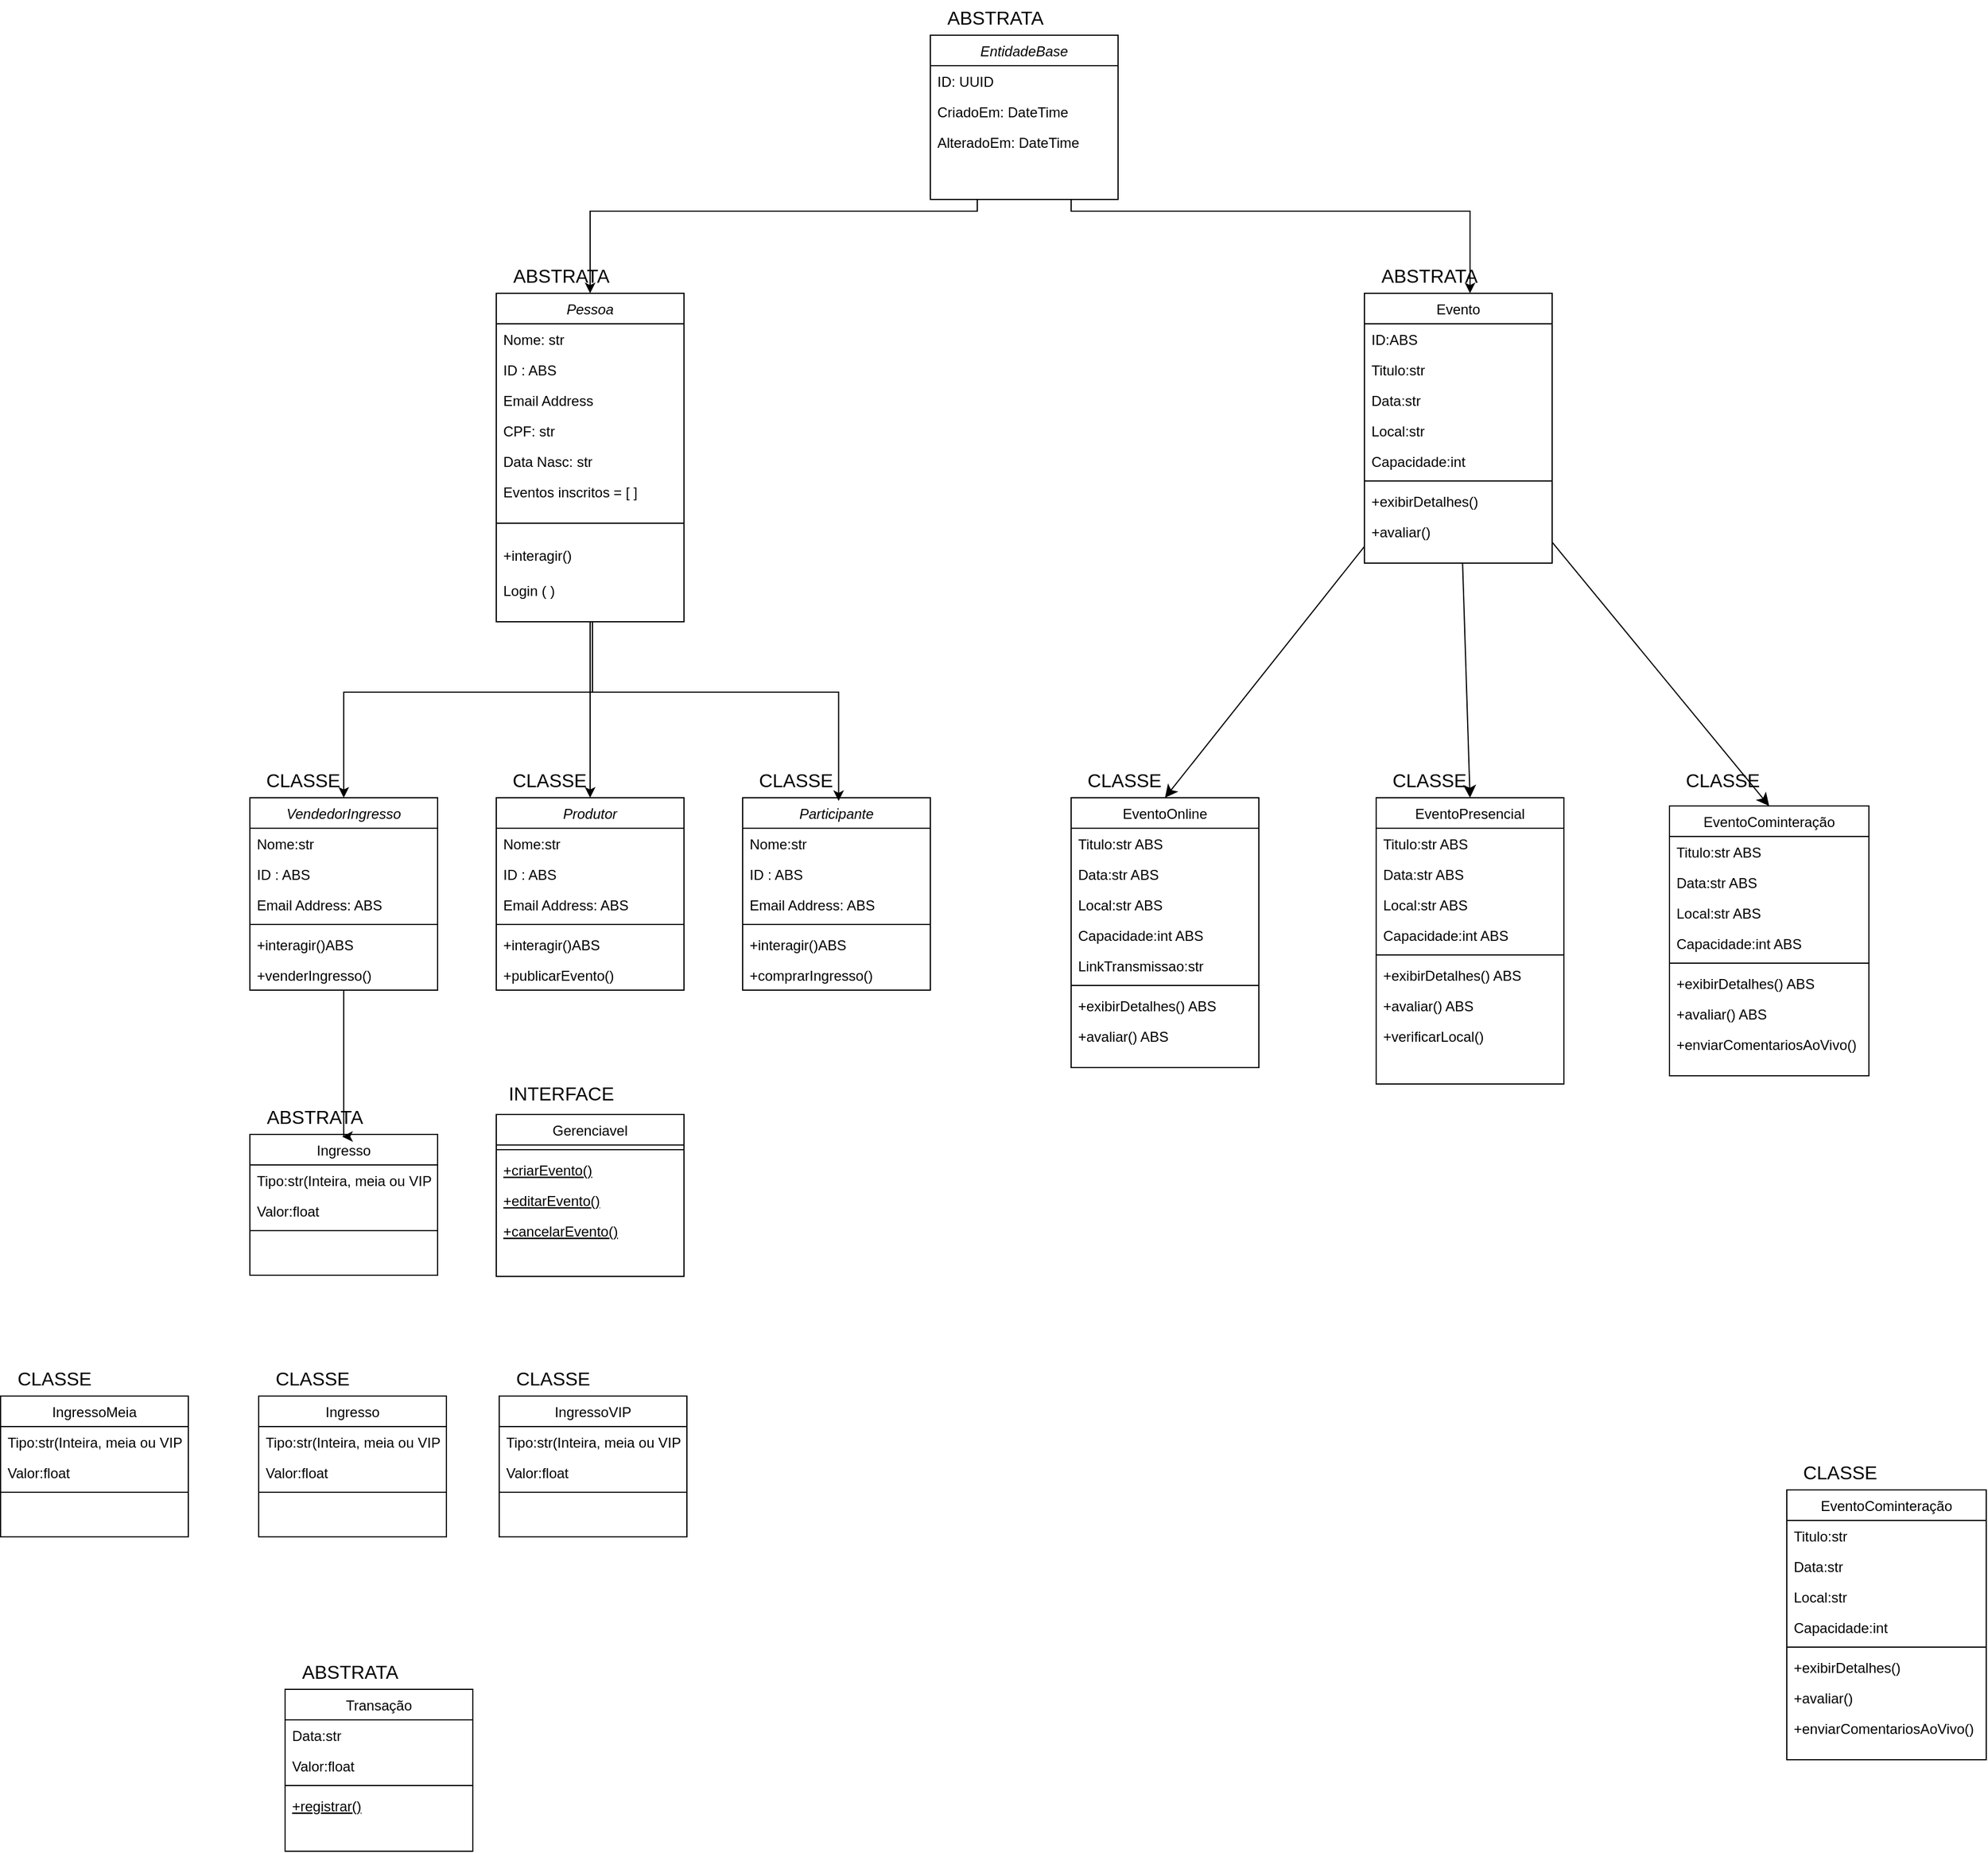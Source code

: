 <mxfile version="26.2.14">
  <diagram id="C5RBs43oDa-KdzZeNtuy" name="Page-1">
    <mxGraphModel dx="3071" dy="1716" grid="1" gridSize="10" guides="1" tooltips="1" connect="1" arrows="1" fold="1" page="1" pageScale="1" pageWidth="827" pageHeight="1169" math="0" shadow="0">
      <root>
        <mxCell id="WIyWlLk6GJQsqaUBKTNV-0" />
        <mxCell id="WIyWlLk6GJQsqaUBKTNV-1" parent="WIyWlLk6GJQsqaUBKTNV-0" />
        <mxCell id="qELRmDSTks_RnJ9ymgZq-40" style="edgeStyle=orthogonalEdgeStyle;rounded=0;orthogonalLoop=1;jettySize=auto;html=1;exitX=0.5;exitY=1;exitDx=0;exitDy=0;" edge="1" parent="WIyWlLk6GJQsqaUBKTNV-1" source="zkfFHV4jXpPFQw0GAbJ--0" target="qELRmDSTks_RnJ9ymgZq-30">
          <mxGeometry relative="1" as="geometry">
            <mxPoint x="650" y="840" as="sourcePoint" />
            <Array as="points">
              <mxPoint x="552" y="810" />
              <mxPoint x="340" y="810" />
            </Array>
          </mxGeometry>
        </mxCell>
        <mxCell id="qELRmDSTks_RnJ9ymgZq-84" style="edgeStyle=orthogonalEdgeStyle;rounded=0;orthogonalLoop=1;jettySize=auto;html=1;" edge="1" parent="WIyWlLk6GJQsqaUBKTNV-1" source="zkfFHV4jXpPFQw0GAbJ--0" target="vaQc-ln_dhfai32MLf0o-9">
          <mxGeometry relative="1" as="geometry" />
        </mxCell>
        <mxCell id="zkfFHV4jXpPFQw0GAbJ--0" value="Pessoa" style="swimlane;fontStyle=2;align=center;verticalAlign=top;childLayout=stackLayout;horizontal=1;startSize=26;horizontalStack=0;resizeParent=1;resizeLast=0;collapsible=1;marginBottom=0;rounded=0;shadow=0;strokeWidth=1;" parent="WIyWlLk6GJQsqaUBKTNV-1" vertex="1">
          <mxGeometry x="470" y="470" width="160" height="280" as="geometry">
            <mxRectangle x="230" y="140" width="160" height="26" as="alternateBounds" />
          </mxGeometry>
        </mxCell>
        <mxCell id="zkfFHV4jXpPFQw0GAbJ--1" value="Nome: str" style="text;align=left;verticalAlign=top;spacingLeft=4;spacingRight=4;overflow=hidden;rotatable=0;points=[[0,0.5],[1,0.5]];portConstraint=eastwest;" parent="zkfFHV4jXpPFQw0GAbJ--0" vertex="1">
          <mxGeometry y="26" width="160" height="26" as="geometry" />
        </mxCell>
        <mxCell id="zkfFHV4jXpPFQw0GAbJ--2" value="ID : ABS" style="text;align=left;verticalAlign=top;spacingLeft=4;spacingRight=4;overflow=hidden;rotatable=0;points=[[0,0.5],[1,0.5]];portConstraint=eastwest;rounded=0;shadow=0;html=0;" parent="zkfFHV4jXpPFQw0GAbJ--0" vertex="1">
          <mxGeometry y="52" width="160" height="26" as="geometry" />
        </mxCell>
        <mxCell id="zkfFHV4jXpPFQw0GAbJ--3" value="Email Address" style="text;align=left;verticalAlign=top;spacingLeft=4;spacingRight=4;overflow=hidden;rotatable=0;points=[[0,0.5],[1,0.5]];portConstraint=eastwest;rounded=0;shadow=0;html=0;" parent="zkfFHV4jXpPFQw0GAbJ--0" vertex="1">
          <mxGeometry y="78" width="160" height="26" as="geometry" />
        </mxCell>
        <mxCell id="3LgKwWBH9SutKrGx6Lj7-1" value="CPF: str" style="text;align=left;verticalAlign=top;spacingLeft=4;spacingRight=4;overflow=hidden;rotatable=0;points=[[0,0.5],[1,0.5]];portConstraint=eastwest;rounded=0;shadow=0;html=0;" vertex="1" parent="zkfFHV4jXpPFQw0GAbJ--0">
          <mxGeometry y="104" width="160" height="26" as="geometry" />
        </mxCell>
        <mxCell id="3LgKwWBH9SutKrGx6Lj7-2" value="Data Nasc: str" style="text;align=left;verticalAlign=top;spacingLeft=4;spacingRight=4;overflow=hidden;rotatable=0;points=[[0,0.5],[1,0.5]];portConstraint=eastwest;rounded=0;shadow=0;html=0;" vertex="1" parent="zkfFHV4jXpPFQw0GAbJ--0">
          <mxGeometry y="130" width="160" height="26" as="geometry" />
        </mxCell>
        <mxCell id="3LgKwWBH9SutKrGx6Lj7-3" value="Eventos inscritos = [ ] " style="text;align=left;verticalAlign=top;spacingLeft=4;spacingRight=4;overflow=hidden;rotatable=0;points=[[0,0.5],[1,0.5]];portConstraint=eastwest;rounded=0;shadow=0;html=0;" vertex="1" parent="zkfFHV4jXpPFQw0GAbJ--0">
          <mxGeometry y="156" width="160" height="26" as="geometry" />
        </mxCell>
        <mxCell id="zkfFHV4jXpPFQw0GAbJ--4" value="" style="line;html=1;strokeWidth=1;align=left;verticalAlign=middle;spacingTop=-1;spacingLeft=3;spacingRight=3;rotatable=0;labelPosition=right;points=[];portConstraint=eastwest;" parent="zkfFHV4jXpPFQw0GAbJ--0" vertex="1">
          <mxGeometry y="182" width="160" height="28" as="geometry" />
        </mxCell>
        <mxCell id="zkfFHV4jXpPFQw0GAbJ--5" value="+interagir()" style="text;align=left;verticalAlign=top;spacingLeft=4;spacingRight=4;overflow=hidden;rotatable=0;points=[[0,0.5],[1,0.5]];portConstraint=eastwest;" parent="zkfFHV4jXpPFQw0GAbJ--0" vertex="1">
          <mxGeometry y="210" width="160" height="30" as="geometry" />
        </mxCell>
        <mxCell id="3LgKwWBH9SutKrGx6Lj7-6" value="Login ( )" style="text;align=left;verticalAlign=top;spacingLeft=4;spacingRight=4;overflow=hidden;rotatable=0;points=[[0,0.5],[1,0.5]];portConstraint=eastwest;" vertex="1" parent="zkfFHV4jXpPFQw0GAbJ--0">
          <mxGeometry y="240" width="160" height="30" as="geometry" />
        </mxCell>
        <mxCell id="zkfFHV4jXpPFQw0GAbJ--6" value="Gerenciavel" style="swimlane;fontStyle=0;align=center;verticalAlign=top;childLayout=stackLayout;horizontal=1;startSize=26;horizontalStack=0;resizeParent=1;resizeLast=0;collapsible=1;marginBottom=0;rounded=0;shadow=0;strokeWidth=1;" parent="WIyWlLk6GJQsqaUBKTNV-1" vertex="1">
          <mxGeometry x="470" y="1170" width="160" height="138" as="geometry">
            <mxRectangle x="130" y="380" width="160" height="26" as="alternateBounds" />
          </mxGeometry>
        </mxCell>
        <mxCell id="zkfFHV4jXpPFQw0GAbJ--9" value="" style="line;html=1;strokeWidth=1;align=left;verticalAlign=middle;spacingTop=-1;spacingLeft=3;spacingRight=3;rotatable=0;labelPosition=right;points=[];portConstraint=eastwest;" parent="zkfFHV4jXpPFQw0GAbJ--6" vertex="1">
          <mxGeometry y="26" width="160" height="8" as="geometry" />
        </mxCell>
        <mxCell id="zkfFHV4jXpPFQw0GAbJ--10" value="+criarEvento()" style="text;align=left;verticalAlign=top;spacingLeft=4;spacingRight=4;overflow=hidden;rotatable=0;points=[[0,0.5],[1,0.5]];portConstraint=eastwest;fontStyle=4" parent="zkfFHV4jXpPFQw0GAbJ--6" vertex="1">
          <mxGeometry y="34" width="160" height="26" as="geometry" />
        </mxCell>
        <mxCell id="qELRmDSTks_RnJ9ymgZq-77" value="+editarEvento()" style="text;align=left;verticalAlign=top;spacingLeft=4;spacingRight=4;overflow=hidden;rotatable=0;points=[[0,0.5],[1,0.5]];portConstraint=eastwest;fontStyle=4" vertex="1" parent="zkfFHV4jXpPFQw0GAbJ--6">
          <mxGeometry y="60" width="160" height="26" as="geometry" />
        </mxCell>
        <mxCell id="qELRmDSTks_RnJ9ymgZq-78" value="+cancelarEvento()" style="text;align=left;verticalAlign=top;spacingLeft=4;spacingRight=4;overflow=hidden;rotatable=0;points=[[0,0.5],[1,0.5]];portConstraint=eastwest;fontStyle=4" vertex="1" parent="zkfFHV4jXpPFQw0GAbJ--6">
          <mxGeometry y="86" width="160" height="26" as="geometry" />
        </mxCell>
        <mxCell id="zkfFHV4jXpPFQw0GAbJ--13" value="IngressoMeia" style="swimlane;fontStyle=0;align=center;verticalAlign=top;childLayout=stackLayout;horizontal=1;startSize=26;horizontalStack=0;resizeParent=1;resizeLast=0;collapsible=1;marginBottom=0;rounded=0;shadow=0;strokeWidth=1;" parent="WIyWlLk6GJQsqaUBKTNV-1" vertex="1">
          <mxGeometry x="47.5" y="1410" width="160" height="120" as="geometry">
            <mxRectangle x="340" y="380" width="170" height="26" as="alternateBounds" />
          </mxGeometry>
        </mxCell>
        <mxCell id="vaQc-ln_dhfai32MLf0o-4" value="Tipo:str(Inteira, meia ou VIP)" style="text;align=left;verticalAlign=top;spacingLeft=4;spacingRight=4;overflow=hidden;rotatable=0;points=[[0,0.5],[1,0.5]];portConstraint=eastwest;" parent="zkfFHV4jXpPFQw0GAbJ--13" vertex="1">
          <mxGeometry y="26" width="160" height="26" as="geometry" />
        </mxCell>
        <mxCell id="zkfFHV4jXpPFQw0GAbJ--14" value="Valor:float" style="text;align=left;verticalAlign=top;spacingLeft=4;spacingRight=4;overflow=hidden;rotatable=0;points=[[0,0.5],[1,0.5]];portConstraint=eastwest;" parent="zkfFHV4jXpPFQw0GAbJ--13" vertex="1">
          <mxGeometry y="52" width="160" height="26" as="geometry" />
        </mxCell>
        <mxCell id="zkfFHV4jXpPFQw0GAbJ--15" value="" style="line;html=1;strokeWidth=1;align=left;verticalAlign=middle;spacingTop=-1;spacingLeft=3;spacingRight=3;rotatable=0;labelPosition=right;points=[];portConstraint=eastwest;" parent="zkfFHV4jXpPFQw0GAbJ--13" vertex="1">
          <mxGeometry y="78" width="160" height="8" as="geometry" />
        </mxCell>
        <mxCell id="vaQc-ln_dhfai32MLf0o-46" style="edgeStyle=none;curved=1;rounded=0;orthogonalLoop=1;jettySize=auto;html=1;entryX=0.5;entryY=0;entryDx=0;entryDy=0;fontSize=12;startSize=8;endSize=8;" parent="WIyWlLk6GJQsqaUBKTNV-1" source="zkfFHV4jXpPFQw0GAbJ--17" target="vaQc-ln_dhfai32MLf0o-28" edge="1">
          <mxGeometry relative="1" as="geometry" />
        </mxCell>
        <mxCell id="vaQc-ln_dhfai32MLf0o-47" style="edgeStyle=none;curved=1;rounded=0;orthogonalLoop=1;jettySize=auto;html=1;entryX=0.5;entryY=0;entryDx=0;entryDy=0;fontSize=12;startSize=8;endSize=8;" parent="WIyWlLk6GJQsqaUBKTNV-1" source="zkfFHV4jXpPFQw0GAbJ--17" target="vaQc-ln_dhfai32MLf0o-37" edge="1">
          <mxGeometry relative="1" as="geometry" />
        </mxCell>
        <mxCell id="vaQc-ln_dhfai32MLf0o-57" style="edgeStyle=none;curved=1;rounded=0;orthogonalLoop=1;jettySize=auto;html=1;entryX=0.5;entryY=0;entryDx=0;entryDy=0;fontSize=12;startSize=8;endSize=8;" parent="WIyWlLk6GJQsqaUBKTNV-1" source="zkfFHV4jXpPFQw0GAbJ--17" target="vaQc-ln_dhfai32MLf0o-48" edge="1">
          <mxGeometry relative="1" as="geometry" />
        </mxCell>
        <mxCell id="zkfFHV4jXpPFQw0GAbJ--17" value="Evento" style="swimlane;fontStyle=0;align=center;verticalAlign=top;childLayout=stackLayout;horizontal=1;startSize=26;horizontalStack=0;resizeParent=1;resizeLast=0;collapsible=1;marginBottom=0;rounded=0;shadow=0;strokeWidth=1;" parent="WIyWlLk6GJQsqaUBKTNV-1" vertex="1">
          <mxGeometry x="1210" y="470" width="160" height="230" as="geometry">
            <mxRectangle x="550" y="140" width="160" height="26" as="alternateBounds" />
          </mxGeometry>
        </mxCell>
        <mxCell id="qELRmDSTks_RnJ9ymgZq-29" value="ID:ABS" style="text;align=left;verticalAlign=top;spacingLeft=4;spacingRight=4;overflow=hidden;rotatable=0;points=[[0,0.5],[1,0.5]];portConstraint=eastwest;" vertex="1" parent="zkfFHV4jXpPFQw0GAbJ--17">
          <mxGeometry y="26" width="160" height="26" as="geometry" />
        </mxCell>
        <mxCell id="zkfFHV4jXpPFQw0GAbJ--18" value="Titulo:str " style="text;align=left;verticalAlign=top;spacingLeft=4;spacingRight=4;overflow=hidden;rotatable=0;points=[[0,0.5],[1,0.5]];portConstraint=eastwest;" parent="zkfFHV4jXpPFQw0GAbJ--17" vertex="1">
          <mxGeometry y="52" width="160" height="26" as="geometry" />
        </mxCell>
        <mxCell id="zkfFHV4jXpPFQw0GAbJ--19" value="Data:str " style="text;align=left;verticalAlign=top;spacingLeft=4;spacingRight=4;overflow=hidden;rotatable=0;points=[[0,0.5],[1,0.5]];portConstraint=eastwest;rounded=0;shadow=0;html=0;" parent="zkfFHV4jXpPFQw0GAbJ--17" vertex="1">
          <mxGeometry y="78" width="160" height="26" as="geometry" />
        </mxCell>
        <mxCell id="zkfFHV4jXpPFQw0GAbJ--20" value="Local:str " style="text;align=left;verticalAlign=top;spacingLeft=4;spacingRight=4;overflow=hidden;rotatable=0;points=[[0,0.5],[1,0.5]];portConstraint=eastwest;rounded=0;shadow=0;html=0;" parent="zkfFHV4jXpPFQw0GAbJ--17" vertex="1">
          <mxGeometry y="104" width="160" height="26" as="geometry" />
        </mxCell>
        <mxCell id="zkfFHV4jXpPFQw0GAbJ--21" value="Capacidade:int" style="text;align=left;verticalAlign=top;spacingLeft=4;spacingRight=4;overflow=hidden;rotatable=0;points=[[0,0.5],[1,0.5]];portConstraint=eastwest;rounded=0;shadow=0;html=0;" parent="zkfFHV4jXpPFQw0GAbJ--17" vertex="1">
          <mxGeometry y="130" width="160" height="26" as="geometry" />
        </mxCell>
        <mxCell id="zkfFHV4jXpPFQw0GAbJ--23" value="" style="line;html=1;strokeWidth=1;align=left;verticalAlign=middle;spacingTop=-1;spacingLeft=3;spacingRight=3;rotatable=0;labelPosition=right;points=[];portConstraint=eastwest;" parent="zkfFHV4jXpPFQw0GAbJ--17" vertex="1">
          <mxGeometry y="156" width="160" height="8" as="geometry" />
        </mxCell>
        <mxCell id="zkfFHV4jXpPFQw0GAbJ--24" value="+exibirDetalhes()" style="text;align=left;verticalAlign=top;spacingLeft=4;spacingRight=4;overflow=hidden;rotatable=0;points=[[0,0.5],[1,0.5]];portConstraint=eastwest;" parent="zkfFHV4jXpPFQw0GAbJ--17" vertex="1">
          <mxGeometry y="164" width="160" height="26" as="geometry" />
        </mxCell>
        <mxCell id="zkfFHV4jXpPFQw0GAbJ--25" value="+avaliar() " style="text;align=left;verticalAlign=top;spacingLeft=4;spacingRight=4;overflow=hidden;rotatable=0;points=[[0,0.5],[1,0.5]];portConstraint=eastwest;" parent="zkfFHV4jXpPFQw0GAbJ--17" vertex="1">
          <mxGeometry y="190" width="160" height="40" as="geometry" />
        </mxCell>
        <mxCell id="vaQc-ln_dhfai32MLf0o-1" value="ABSTRATA" style="text;html=1;align=center;verticalAlign=middle;resizable=0;points=[];autosize=1;strokeColor=none;fillColor=none;fontSize=16;" parent="WIyWlLk6GJQsqaUBKTNV-1" vertex="1">
          <mxGeometry x="470" y="440" width="110" height="30" as="geometry" />
        </mxCell>
        <mxCell id="vaQc-ln_dhfai32MLf0o-5" value="ABSTRATA" style="text;html=1;align=center;verticalAlign=middle;resizable=0;points=[];autosize=1;strokeColor=none;fillColor=none;fontSize=16;" parent="WIyWlLk6GJQsqaUBKTNV-1" vertex="1">
          <mxGeometry x="1210" y="440" width="110" height="30" as="geometry" />
        </mxCell>
        <mxCell id="vaQc-ln_dhfai32MLf0o-6" value="ABSTRATA" style="text;html=1;align=center;verticalAlign=middle;resizable=0;points=[];autosize=1;strokeColor=none;fillColor=none;fontSize=16;" parent="WIyWlLk6GJQsqaUBKTNV-1" vertex="1">
          <mxGeometry x="290" y="1630" width="110" height="30" as="geometry" />
        </mxCell>
        <mxCell id="vaQc-ln_dhfai32MLf0o-7" value="CLASSE" style="text;html=1;align=center;verticalAlign=middle;resizable=0;points=[];autosize=1;strokeColor=none;fillColor=none;fontSize=16;" parent="WIyWlLk6GJQsqaUBKTNV-1" vertex="1">
          <mxGeometry x="267.5" y="1380" width="90" height="30" as="geometry" />
        </mxCell>
        <mxCell id="vaQc-ln_dhfai32MLf0o-9" value="Produtor" style="swimlane;fontStyle=2;align=center;verticalAlign=top;childLayout=stackLayout;horizontal=1;startSize=26;horizontalStack=0;resizeParent=1;resizeLast=0;collapsible=1;marginBottom=0;rounded=0;shadow=0;strokeWidth=1;" parent="WIyWlLk6GJQsqaUBKTNV-1" vertex="1">
          <mxGeometry x="470" y="900" width="160" height="164" as="geometry">
            <mxRectangle x="230" y="140" width="160" height="26" as="alternateBounds" />
          </mxGeometry>
        </mxCell>
        <mxCell id="vaQc-ln_dhfai32MLf0o-10" value="Nome:str" style="text;align=left;verticalAlign=top;spacingLeft=4;spacingRight=4;overflow=hidden;rotatable=0;points=[[0,0.5],[1,0.5]];portConstraint=eastwest;" parent="vaQc-ln_dhfai32MLf0o-9" vertex="1">
          <mxGeometry y="26" width="160" height="26" as="geometry" />
        </mxCell>
        <mxCell id="vaQc-ln_dhfai32MLf0o-11" value="ID : ABS" style="text;align=left;verticalAlign=top;spacingLeft=4;spacingRight=4;overflow=hidden;rotatable=0;points=[[0,0.5],[1,0.5]];portConstraint=eastwest;rounded=0;shadow=0;html=0;" parent="vaQc-ln_dhfai32MLf0o-9" vertex="1">
          <mxGeometry y="52" width="160" height="26" as="geometry" />
        </mxCell>
        <mxCell id="vaQc-ln_dhfai32MLf0o-12" value="Email Address: ABS" style="text;align=left;verticalAlign=top;spacingLeft=4;spacingRight=4;overflow=hidden;rotatable=0;points=[[0,0.5],[1,0.5]];portConstraint=eastwest;rounded=0;shadow=0;html=0;" parent="vaQc-ln_dhfai32MLf0o-9" vertex="1">
          <mxGeometry y="78" width="160" height="26" as="geometry" />
        </mxCell>
        <mxCell id="vaQc-ln_dhfai32MLf0o-13" value="" style="line;html=1;strokeWidth=1;align=left;verticalAlign=middle;spacingTop=-1;spacingLeft=3;spacingRight=3;rotatable=0;labelPosition=right;points=[];portConstraint=eastwest;" parent="vaQc-ln_dhfai32MLf0o-9" vertex="1">
          <mxGeometry y="104" width="160" height="8" as="geometry" />
        </mxCell>
        <mxCell id="vaQc-ln_dhfai32MLf0o-14" value="+interagir()ABS" style="text;align=left;verticalAlign=top;spacingLeft=4;spacingRight=4;overflow=hidden;rotatable=0;points=[[0,0.5],[1,0.5]];portConstraint=eastwest;" parent="vaQc-ln_dhfai32MLf0o-9" vertex="1">
          <mxGeometry y="112" width="160" height="26" as="geometry" />
        </mxCell>
        <mxCell id="vaQc-ln_dhfai32MLf0o-24" value="+publicarEvento()" style="text;align=left;verticalAlign=top;spacingLeft=4;spacingRight=4;overflow=hidden;rotatable=0;points=[[0,0.5],[1,0.5]];portConstraint=eastwest;" parent="vaQc-ln_dhfai32MLf0o-9" vertex="1">
          <mxGeometry y="138" width="160" height="26" as="geometry" />
        </mxCell>
        <mxCell id="vaQc-ln_dhfai32MLf0o-15" value="Participante" style="swimlane;fontStyle=2;align=center;verticalAlign=top;childLayout=stackLayout;horizontal=1;startSize=26;horizontalStack=0;resizeParent=1;resizeLast=0;collapsible=1;marginBottom=0;rounded=0;shadow=0;strokeWidth=1;" parent="WIyWlLk6GJQsqaUBKTNV-1" vertex="1">
          <mxGeometry x="680" y="900" width="160" height="164" as="geometry">
            <mxRectangle x="230" y="140" width="160" height="26" as="alternateBounds" />
          </mxGeometry>
        </mxCell>
        <mxCell id="vaQc-ln_dhfai32MLf0o-16" value="Nome:str" style="text;align=left;verticalAlign=top;spacingLeft=4;spacingRight=4;overflow=hidden;rotatable=0;points=[[0,0.5],[1,0.5]];portConstraint=eastwest;" parent="vaQc-ln_dhfai32MLf0o-15" vertex="1">
          <mxGeometry y="26" width="160" height="26" as="geometry" />
        </mxCell>
        <mxCell id="vaQc-ln_dhfai32MLf0o-17" value="ID : ABS" style="text;align=left;verticalAlign=top;spacingLeft=4;spacingRight=4;overflow=hidden;rotatable=0;points=[[0,0.5],[1,0.5]];portConstraint=eastwest;rounded=0;shadow=0;html=0;" parent="vaQc-ln_dhfai32MLf0o-15" vertex="1">
          <mxGeometry y="52" width="160" height="26" as="geometry" />
        </mxCell>
        <mxCell id="vaQc-ln_dhfai32MLf0o-18" value="Email Address: ABS" style="text;align=left;verticalAlign=top;spacingLeft=4;spacingRight=4;overflow=hidden;rotatable=0;points=[[0,0.5],[1,0.5]];portConstraint=eastwest;rounded=0;shadow=0;html=0;" parent="vaQc-ln_dhfai32MLf0o-15" vertex="1">
          <mxGeometry y="78" width="160" height="26" as="geometry" />
        </mxCell>
        <mxCell id="vaQc-ln_dhfai32MLf0o-19" value="" style="line;html=1;strokeWidth=1;align=left;verticalAlign=middle;spacingTop=-1;spacingLeft=3;spacingRight=3;rotatable=0;labelPosition=right;points=[];portConstraint=eastwest;" parent="vaQc-ln_dhfai32MLf0o-15" vertex="1">
          <mxGeometry y="104" width="160" height="8" as="geometry" />
        </mxCell>
        <mxCell id="vaQc-ln_dhfai32MLf0o-20" value="+interagir()ABS" style="text;align=left;verticalAlign=top;spacingLeft=4;spacingRight=4;overflow=hidden;rotatable=0;points=[[0,0.5],[1,0.5]];portConstraint=eastwest;" parent="vaQc-ln_dhfai32MLf0o-15" vertex="1">
          <mxGeometry y="112" width="160" height="26" as="geometry" />
        </mxCell>
        <mxCell id="vaQc-ln_dhfai32MLf0o-27" value="+comprarIngresso()" style="text;align=left;verticalAlign=top;spacingLeft=4;spacingRight=4;overflow=hidden;rotatable=0;points=[[0,0.5],[1,0.5]];portConstraint=eastwest;" parent="vaQc-ln_dhfai32MLf0o-15" vertex="1">
          <mxGeometry y="138" width="160" height="26" as="geometry" />
        </mxCell>
        <mxCell id="vaQc-ln_dhfai32MLf0o-25" value="CLASSE" style="text;html=1;align=center;verticalAlign=middle;resizable=0;points=[];autosize=1;strokeColor=none;fillColor=none;fontSize=16;" parent="WIyWlLk6GJQsqaUBKTNV-1" vertex="1">
          <mxGeometry x="470" y="870" width="90" height="30" as="geometry" />
        </mxCell>
        <mxCell id="vaQc-ln_dhfai32MLf0o-26" value="CLASSE" style="text;html=1;align=center;verticalAlign=middle;resizable=0;points=[];autosize=1;strokeColor=none;fillColor=none;fontSize=16;" parent="WIyWlLk6GJQsqaUBKTNV-1" vertex="1">
          <mxGeometry x="680" y="870" width="90" height="30" as="geometry" />
        </mxCell>
        <mxCell id="vaQc-ln_dhfai32MLf0o-28" value="EventoOnline" style="swimlane;fontStyle=0;align=center;verticalAlign=top;childLayout=stackLayout;horizontal=1;startSize=26;horizontalStack=0;resizeParent=1;resizeLast=0;collapsible=1;marginBottom=0;rounded=0;shadow=0;strokeWidth=1;" parent="WIyWlLk6GJQsqaUBKTNV-1" vertex="1">
          <mxGeometry x="960" y="900" width="160" height="230" as="geometry">
            <mxRectangle x="550" y="140" width="160" height="26" as="alternateBounds" />
          </mxGeometry>
        </mxCell>
        <mxCell id="vaQc-ln_dhfai32MLf0o-29" value="Titulo:str ABS" style="text;align=left;verticalAlign=top;spacingLeft=4;spacingRight=4;overflow=hidden;rotatable=0;points=[[0,0.5],[1,0.5]];portConstraint=eastwest;" parent="vaQc-ln_dhfai32MLf0o-28" vertex="1">
          <mxGeometry y="26" width="160" height="26" as="geometry" />
        </mxCell>
        <mxCell id="vaQc-ln_dhfai32MLf0o-30" value="Data:str ABS" style="text;align=left;verticalAlign=top;spacingLeft=4;spacingRight=4;overflow=hidden;rotatable=0;points=[[0,0.5],[1,0.5]];portConstraint=eastwest;rounded=0;shadow=0;html=0;" parent="vaQc-ln_dhfai32MLf0o-28" vertex="1">
          <mxGeometry y="52" width="160" height="26" as="geometry" />
        </mxCell>
        <mxCell id="vaQc-ln_dhfai32MLf0o-31" value="Local:str ABS" style="text;align=left;verticalAlign=top;spacingLeft=4;spacingRight=4;overflow=hidden;rotatable=0;points=[[0,0.5],[1,0.5]];portConstraint=eastwest;rounded=0;shadow=0;html=0;" parent="vaQc-ln_dhfai32MLf0o-28" vertex="1">
          <mxGeometry y="78" width="160" height="26" as="geometry" />
        </mxCell>
        <mxCell id="vaQc-ln_dhfai32MLf0o-32" value="Capacidade:int ABS" style="text;align=left;verticalAlign=top;spacingLeft=4;spacingRight=4;overflow=hidden;rotatable=0;points=[[0,0.5],[1,0.5]];portConstraint=eastwest;rounded=0;shadow=0;html=0;" parent="vaQc-ln_dhfai32MLf0o-28" vertex="1">
          <mxGeometry y="104" width="160" height="26" as="geometry" />
        </mxCell>
        <mxCell id="vaQc-ln_dhfai32MLf0o-58" value="LinkTransmissao:str" style="text;align=left;verticalAlign=top;spacingLeft=4;spacingRight=4;overflow=hidden;rotatable=0;points=[[0,0.5],[1,0.5]];portConstraint=eastwest;rounded=0;shadow=0;html=0;" parent="vaQc-ln_dhfai32MLf0o-28" vertex="1">
          <mxGeometry y="130" width="160" height="26" as="geometry" />
        </mxCell>
        <mxCell id="vaQc-ln_dhfai32MLf0o-33" value="" style="line;html=1;strokeWidth=1;align=left;verticalAlign=middle;spacingTop=-1;spacingLeft=3;spacingRight=3;rotatable=0;labelPosition=right;points=[];portConstraint=eastwest;" parent="vaQc-ln_dhfai32MLf0o-28" vertex="1">
          <mxGeometry y="156" width="160" height="8" as="geometry" />
        </mxCell>
        <mxCell id="vaQc-ln_dhfai32MLf0o-34" value="+exibirDetalhes() ABS" style="text;align=left;verticalAlign=top;spacingLeft=4;spacingRight=4;overflow=hidden;rotatable=0;points=[[0,0.5],[1,0.5]];portConstraint=eastwest;" parent="vaQc-ln_dhfai32MLf0o-28" vertex="1">
          <mxGeometry y="164" width="160" height="26" as="geometry" />
        </mxCell>
        <mxCell id="vaQc-ln_dhfai32MLf0o-35" value="+avaliar() ABS&#xa;&#xa;&#xa;&#xa;&#xa;" style="text;align=left;verticalAlign=top;spacingLeft=4;spacingRight=4;overflow=hidden;rotatable=0;points=[[0,0.5],[1,0.5]];portConstraint=eastwest;" parent="vaQc-ln_dhfai32MLf0o-28" vertex="1">
          <mxGeometry y="190" width="160" height="40" as="geometry" />
        </mxCell>
        <mxCell id="vaQc-ln_dhfai32MLf0o-36" value="CLASSE" style="text;html=1;align=center;verticalAlign=middle;resizable=0;points=[];autosize=1;strokeColor=none;fillColor=none;fontSize=16;" parent="WIyWlLk6GJQsqaUBKTNV-1" vertex="1">
          <mxGeometry x="960" y="870" width="90" height="30" as="geometry" />
        </mxCell>
        <mxCell id="vaQc-ln_dhfai32MLf0o-37" value="EventoPresencial" style="swimlane;fontStyle=0;align=center;verticalAlign=top;childLayout=stackLayout;horizontal=1;startSize=26;horizontalStack=0;resizeParent=1;resizeLast=0;collapsible=1;marginBottom=0;rounded=0;shadow=0;strokeWidth=1;" parent="WIyWlLk6GJQsqaUBKTNV-1" vertex="1">
          <mxGeometry x="1220" y="900" width="160" height="244" as="geometry">
            <mxRectangle x="550" y="140" width="160" height="26" as="alternateBounds" />
          </mxGeometry>
        </mxCell>
        <mxCell id="vaQc-ln_dhfai32MLf0o-38" value="Titulo:str ABS" style="text;align=left;verticalAlign=top;spacingLeft=4;spacingRight=4;overflow=hidden;rotatable=0;points=[[0,0.5],[1,0.5]];portConstraint=eastwest;" parent="vaQc-ln_dhfai32MLf0o-37" vertex="1">
          <mxGeometry y="26" width="160" height="26" as="geometry" />
        </mxCell>
        <mxCell id="vaQc-ln_dhfai32MLf0o-39" value="Data:str ABS" style="text;align=left;verticalAlign=top;spacingLeft=4;spacingRight=4;overflow=hidden;rotatable=0;points=[[0,0.5],[1,0.5]];portConstraint=eastwest;rounded=0;shadow=0;html=0;" parent="vaQc-ln_dhfai32MLf0o-37" vertex="1">
          <mxGeometry y="52" width="160" height="26" as="geometry" />
        </mxCell>
        <mxCell id="vaQc-ln_dhfai32MLf0o-40" value="Local:str ABS" style="text;align=left;verticalAlign=top;spacingLeft=4;spacingRight=4;overflow=hidden;rotatable=0;points=[[0,0.5],[1,0.5]];portConstraint=eastwest;rounded=0;shadow=0;html=0;" parent="vaQc-ln_dhfai32MLf0o-37" vertex="1">
          <mxGeometry y="78" width="160" height="26" as="geometry" />
        </mxCell>
        <mxCell id="vaQc-ln_dhfai32MLf0o-41" value="Capacidade:int ABS" style="text;align=left;verticalAlign=top;spacingLeft=4;spacingRight=4;overflow=hidden;rotatable=0;points=[[0,0.5],[1,0.5]];portConstraint=eastwest;rounded=0;shadow=0;html=0;" parent="vaQc-ln_dhfai32MLf0o-37" vertex="1">
          <mxGeometry y="104" width="160" height="26" as="geometry" />
        </mxCell>
        <mxCell id="vaQc-ln_dhfai32MLf0o-42" value="" style="line;html=1;strokeWidth=1;align=left;verticalAlign=middle;spacingTop=-1;spacingLeft=3;spacingRight=3;rotatable=0;labelPosition=right;points=[];portConstraint=eastwest;" parent="vaQc-ln_dhfai32MLf0o-37" vertex="1">
          <mxGeometry y="130" width="160" height="8" as="geometry" />
        </mxCell>
        <mxCell id="vaQc-ln_dhfai32MLf0o-43" value="+exibirDetalhes() ABS" style="text;align=left;verticalAlign=top;spacingLeft=4;spacingRight=4;overflow=hidden;rotatable=0;points=[[0,0.5],[1,0.5]];portConstraint=eastwest;" parent="vaQc-ln_dhfai32MLf0o-37" vertex="1">
          <mxGeometry y="138" width="160" height="26" as="geometry" />
        </mxCell>
        <mxCell id="vaQc-ln_dhfai32MLf0o-44" value="+avaliar() ABS" style="text;align=left;verticalAlign=top;spacingLeft=4;spacingRight=4;overflow=hidden;rotatable=0;points=[[0,0.5],[1,0.5]];portConstraint=eastwest;" parent="vaQc-ln_dhfai32MLf0o-37" vertex="1">
          <mxGeometry y="164" width="160" height="26" as="geometry" />
        </mxCell>
        <mxCell id="vaQc-ln_dhfai32MLf0o-59" value="+verificarLocal()" style="text;align=left;verticalAlign=top;spacingLeft=4;spacingRight=4;overflow=hidden;rotatable=0;points=[[0,0.5],[1,0.5]];portConstraint=eastwest;" parent="vaQc-ln_dhfai32MLf0o-37" vertex="1">
          <mxGeometry y="190" width="160" height="30" as="geometry" />
        </mxCell>
        <mxCell id="vaQc-ln_dhfai32MLf0o-45" value="CLASSE" style="text;html=1;align=center;verticalAlign=middle;resizable=0;points=[];autosize=1;strokeColor=none;fillColor=none;fontSize=16;" parent="WIyWlLk6GJQsqaUBKTNV-1" vertex="1">
          <mxGeometry x="1220" y="870" width="90" height="30" as="geometry" />
        </mxCell>
        <mxCell id="vaQc-ln_dhfai32MLf0o-48" value="EventoCominteração" style="swimlane;fontStyle=0;align=center;verticalAlign=top;childLayout=stackLayout;horizontal=1;startSize=26;horizontalStack=0;resizeParent=1;resizeLast=0;collapsible=1;marginBottom=0;rounded=0;shadow=0;strokeWidth=1;" parent="WIyWlLk6GJQsqaUBKTNV-1" vertex="1">
          <mxGeometry x="1470" y="907" width="170" height="230" as="geometry">
            <mxRectangle x="550" y="140" width="160" height="26" as="alternateBounds" />
          </mxGeometry>
        </mxCell>
        <mxCell id="vaQc-ln_dhfai32MLf0o-49" value="Titulo:str ABS" style="text;align=left;verticalAlign=top;spacingLeft=4;spacingRight=4;overflow=hidden;rotatable=0;points=[[0,0.5],[1,0.5]];portConstraint=eastwest;" parent="vaQc-ln_dhfai32MLf0o-48" vertex="1">
          <mxGeometry y="26" width="170" height="26" as="geometry" />
        </mxCell>
        <mxCell id="vaQc-ln_dhfai32MLf0o-50" value="Data:str ABS" style="text;align=left;verticalAlign=top;spacingLeft=4;spacingRight=4;overflow=hidden;rotatable=0;points=[[0,0.5],[1,0.5]];portConstraint=eastwest;rounded=0;shadow=0;html=0;" parent="vaQc-ln_dhfai32MLf0o-48" vertex="1">
          <mxGeometry y="52" width="170" height="26" as="geometry" />
        </mxCell>
        <mxCell id="vaQc-ln_dhfai32MLf0o-51" value="Local:str ABS" style="text;align=left;verticalAlign=top;spacingLeft=4;spacingRight=4;overflow=hidden;rotatable=0;points=[[0,0.5],[1,0.5]];portConstraint=eastwest;rounded=0;shadow=0;html=0;" parent="vaQc-ln_dhfai32MLf0o-48" vertex="1">
          <mxGeometry y="78" width="170" height="26" as="geometry" />
        </mxCell>
        <mxCell id="vaQc-ln_dhfai32MLf0o-52" value="Capacidade:int ABS" style="text;align=left;verticalAlign=top;spacingLeft=4;spacingRight=4;overflow=hidden;rotatable=0;points=[[0,0.5],[1,0.5]];portConstraint=eastwest;rounded=0;shadow=0;html=0;" parent="vaQc-ln_dhfai32MLf0o-48" vertex="1">
          <mxGeometry y="104" width="170" height="26" as="geometry" />
        </mxCell>
        <mxCell id="vaQc-ln_dhfai32MLf0o-53" value="" style="line;html=1;strokeWidth=1;align=left;verticalAlign=middle;spacingTop=-1;spacingLeft=3;spacingRight=3;rotatable=0;labelPosition=right;points=[];portConstraint=eastwest;" parent="vaQc-ln_dhfai32MLf0o-48" vertex="1">
          <mxGeometry y="130" width="170" height="8" as="geometry" />
        </mxCell>
        <mxCell id="vaQc-ln_dhfai32MLf0o-54" value="+exibirDetalhes() ABS" style="text;align=left;verticalAlign=top;spacingLeft=4;spacingRight=4;overflow=hidden;rotatable=0;points=[[0,0.5],[1,0.5]];portConstraint=eastwest;" parent="vaQc-ln_dhfai32MLf0o-48" vertex="1">
          <mxGeometry y="138" width="170" height="26" as="geometry" />
        </mxCell>
        <mxCell id="vaQc-ln_dhfai32MLf0o-55" value="+avaliar() ABS" style="text;align=left;verticalAlign=top;spacingLeft=4;spacingRight=4;overflow=hidden;rotatable=0;points=[[0,0.5],[1,0.5]];portConstraint=eastwest;" parent="vaQc-ln_dhfai32MLf0o-48" vertex="1">
          <mxGeometry y="164" width="170" height="26" as="geometry" />
        </mxCell>
        <mxCell id="vaQc-ln_dhfai32MLf0o-60" value="+enviarComentariosAoVivo()" style="text;align=left;verticalAlign=top;spacingLeft=4;spacingRight=4;overflow=hidden;rotatable=0;points=[[0,0.5],[1,0.5]];portConstraint=eastwest;" parent="vaQc-ln_dhfai32MLf0o-48" vertex="1">
          <mxGeometry y="190" width="170" height="26" as="geometry" />
        </mxCell>
        <mxCell id="vaQc-ln_dhfai32MLf0o-56" value="CLASSE" style="text;html=1;align=center;verticalAlign=middle;resizable=0;points=[];autosize=1;strokeColor=none;fillColor=none;fontSize=16;" parent="WIyWlLk6GJQsqaUBKTNV-1" vertex="1">
          <mxGeometry x="1470" y="870" width="90" height="30" as="geometry" />
        </mxCell>
        <mxCell id="qELRmDSTks_RnJ9ymgZq-0" value="EventoCominteração" style="swimlane;fontStyle=0;align=center;verticalAlign=top;childLayout=stackLayout;horizontal=1;startSize=26;horizontalStack=0;resizeParent=1;resizeLast=0;collapsible=1;marginBottom=0;rounded=0;shadow=0;strokeWidth=1;" vertex="1" parent="WIyWlLk6GJQsqaUBKTNV-1">
          <mxGeometry x="1570" y="1490" width="170" height="230" as="geometry">
            <mxRectangle x="550" y="140" width="160" height="26" as="alternateBounds" />
          </mxGeometry>
        </mxCell>
        <mxCell id="qELRmDSTks_RnJ9ymgZq-1" value="Titulo:str" style="text;align=left;verticalAlign=top;spacingLeft=4;spacingRight=4;overflow=hidden;rotatable=0;points=[[0,0.5],[1,0.5]];portConstraint=eastwest;" vertex="1" parent="qELRmDSTks_RnJ9ymgZq-0">
          <mxGeometry y="26" width="170" height="26" as="geometry" />
        </mxCell>
        <mxCell id="qELRmDSTks_RnJ9ymgZq-2" value="Data:str" style="text;align=left;verticalAlign=top;spacingLeft=4;spacingRight=4;overflow=hidden;rotatable=0;points=[[0,0.5],[1,0.5]];portConstraint=eastwest;rounded=0;shadow=0;html=0;" vertex="1" parent="qELRmDSTks_RnJ9ymgZq-0">
          <mxGeometry y="52" width="170" height="26" as="geometry" />
        </mxCell>
        <mxCell id="qELRmDSTks_RnJ9ymgZq-3" value="Local:str" style="text;align=left;verticalAlign=top;spacingLeft=4;spacingRight=4;overflow=hidden;rotatable=0;points=[[0,0.5],[1,0.5]];portConstraint=eastwest;rounded=0;shadow=0;html=0;" vertex="1" parent="qELRmDSTks_RnJ9ymgZq-0">
          <mxGeometry y="78" width="170" height="26" as="geometry" />
        </mxCell>
        <mxCell id="qELRmDSTks_RnJ9ymgZq-4" value="Capacidade:int" style="text;align=left;verticalAlign=top;spacingLeft=4;spacingRight=4;overflow=hidden;rotatable=0;points=[[0,0.5],[1,0.5]];portConstraint=eastwest;rounded=0;shadow=0;html=0;" vertex="1" parent="qELRmDSTks_RnJ9ymgZq-0">
          <mxGeometry y="104" width="170" height="26" as="geometry" />
        </mxCell>
        <mxCell id="qELRmDSTks_RnJ9ymgZq-5" value="" style="line;html=1;strokeWidth=1;align=left;verticalAlign=middle;spacingTop=-1;spacingLeft=3;spacingRight=3;rotatable=0;labelPosition=right;points=[];portConstraint=eastwest;" vertex="1" parent="qELRmDSTks_RnJ9ymgZq-0">
          <mxGeometry y="130" width="170" height="8" as="geometry" />
        </mxCell>
        <mxCell id="qELRmDSTks_RnJ9ymgZq-6" value="+exibirDetalhes()" style="text;align=left;verticalAlign=top;spacingLeft=4;spacingRight=4;overflow=hidden;rotatable=0;points=[[0,0.5],[1,0.5]];portConstraint=eastwest;" vertex="1" parent="qELRmDSTks_RnJ9ymgZq-0">
          <mxGeometry y="138" width="170" height="26" as="geometry" />
        </mxCell>
        <mxCell id="qELRmDSTks_RnJ9ymgZq-7" value="+avaliar()&#xa;&#xa;&#xa;&#xa;&#xa;&#xa;" style="text;align=left;verticalAlign=top;spacingLeft=4;spacingRight=4;overflow=hidden;rotatable=0;points=[[0,0.5],[1,0.5]];portConstraint=eastwest;" vertex="1" parent="qELRmDSTks_RnJ9ymgZq-0">
          <mxGeometry y="164" width="170" height="26" as="geometry" />
        </mxCell>
        <mxCell id="qELRmDSTks_RnJ9ymgZq-8" value="+enviarComentariosAoVivo()" style="text;align=left;verticalAlign=top;spacingLeft=4;spacingRight=4;overflow=hidden;rotatable=0;points=[[0,0.5],[1,0.5]];portConstraint=eastwest;" vertex="1" parent="qELRmDSTks_RnJ9ymgZq-0">
          <mxGeometry y="190" width="170" height="26" as="geometry" />
        </mxCell>
        <mxCell id="qELRmDSTks_RnJ9ymgZq-9" value="CLASSE" style="text;html=1;align=center;verticalAlign=middle;resizable=0;points=[];autosize=1;strokeColor=none;fillColor=none;fontSize=16;" vertex="1" parent="WIyWlLk6GJQsqaUBKTNV-1">
          <mxGeometry x="1570" y="1460" width="90" height="30" as="geometry" />
        </mxCell>
        <mxCell id="qELRmDSTks_RnJ9ymgZq-27" style="edgeStyle=orthogonalEdgeStyle;rounded=0;orthogonalLoop=1;jettySize=auto;html=1;exitX=0.75;exitY=1;exitDx=0;exitDy=0;" edge="1" parent="WIyWlLk6GJQsqaUBKTNV-1" source="qELRmDSTks_RnJ9ymgZq-20">
          <mxGeometry relative="1" as="geometry">
            <mxPoint x="960" y="400" as="sourcePoint" />
            <mxPoint x="1300" y="470" as="targetPoint" />
            <Array as="points">
              <mxPoint x="960" y="400" />
              <mxPoint x="1300" y="400" />
            </Array>
          </mxGeometry>
        </mxCell>
        <mxCell id="qELRmDSTks_RnJ9ymgZq-28" style="edgeStyle=orthogonalEdgeStyle;rounded=0;orthogonalLoop=1;jettySize=auto;html=1;exitX=0.25;exitY=1;exitDx=0;exitDy=0;" edge="1" parent="WIyWlLk6GJQsqaUBKTNV-1" source="qELRmDSTks_RnJ9ymgZq-20" target="zkfFHV4jXpPFQw0GAbJ--0">
          <mxGeometry relative="1" as="geometry">
            <Array as="points">
              <mxPoint x="880" y="400" />
              <mxPoint x="550" y="400" />
            </Array>
          </mxGeometry>
        </mxCell>
        <mxCell id="qELRmDSTks_RnJ9ymgZq-20" value="EntidadeBase" style="swimlane;fontStyle=2;align=center;verticalAlign=top;childLayout=stackLayout;horizontal=1;startSize=26;horizontalStack=0;resizeParent=1;resizeLast=0;collapsible=1;marginBottom=0;rounded=0;shadow=0;strokeWidth=1;" vertex="1" parent="WIyWlLk6GJQsqaUBKTNV-1">
          <mxGeometry x="840" y="250" width="160" height="140" as="geometry">
            <mxRectangle x="230" y="140" width="160" height="26" as="alternateBounds" />
          </mxGeometry>
        </mxCell>
        <mxCell id="qELRmDSTks_RnJ9ymgZq-21" value="ID: UUID" style="text;align=left;verticalAlign=top;spacingLeft=4;spacingRight=4;overflow=hidden;rotatable=0;points=[[0,0.5],[1,0.5]];portConstraint=eastwest;" vertex="1" parent="qELRmDSTks_RnJ9ymgZq-20">
          <mxGeometry y="26" width="160" height="26" as="geometry" />
        </mxCell>
        <mxCell id="qELRmDSTks_RnJ9ymgZq-22" value="CriadoEm: DateTime" style="text;align=left;verticalAlign=top;spacingLeft=4;spacingRight=4;overflow=hidden;rotatable=0;points=[[0,0.5],[1,0.5]];portConstraint=eastwest;rounded=0;shadow=0;html=0;" vertex="1" parent="qELRmDSTks_RnJ9ymgZq-20">
          <mxGeometry y="52" width="160" height="26" as="geometry" />
        </mxCell>
        <mxCell id="qELRmDSTks_RnJ9ymgZq-23" value="AlteradoEm: DateTime" style="text;align=left;verticalAlign=top;spacingLeft=4;spacingRight=4;overflow=hidden;rotatable=0;points=[[0,0.5],[1,0.5]];portConstraint=eastwest;rounded=0;shadow=0;html=0;" vertex="1" parent="qELRmDSTks_RnJ9ymgZq-20">
          <mxGeometry y="78" width="160" height="26" as="geometry" />
        </mxCell>
        <mxCell id="qELRmDSTks_RnJ9ymgZq-26" value="ABSTRATA" style="text;html=1;align=center;verticalAlign=middle;resizable=0;points=[];autosize=1;strokeColor=none;fillColor=none;fontSize=16;" vertex="1" parent="WIyWlLk6GJQsqaUBKTNV-1">
          <mxGeometry x="840" y="220" width="110" height="30" as="geometry" />
        </mxCell>
        <mxCell id="qELRmDSTks_RnJ9ymgZq-30" value="VendedorIngresso" style="swimlane;fontStyle=2;align=center;verticalAlign=top;childLayout=stackLayout;horizontal=1;startSize=26;horizontalStack=0;resizeParent=1;resizeLast=0;collapsible=1;marginBottom=0;rounded=0;shadow=0;strokeWidth=1;" vertex="1" parent="WIyWlLk6GJQsqaUBKTNV-1">
          <mxGeometry x="260" y="900" width="160" height="164" as="geometry">
            <mxRectangle x="230" y="140" width="160" height="26" as="alternateBounds" />
          </mxGeometry>
        </mxCell>
        <mxCell id="qELRmDSTks_RnJ9ymgZq-31" value="Nome:str" style="text;align=left;verticalAlign=top;spacingLeft=4;spacingRight=4;overflow=hidden;rotatable=0;points=[[0,0.5],[1,0.5]];portConstraint=eastwest;" vertex="1" parent="qELRmDSTks_RnJ9ymgZq-30">
          <mxGeometry y="26" width="160" height="26" as="geometry" />
        </mxCell>
        <mxCell id="qELRmDSTks_RnJ9ymgZq-32" value="ID : ABS" style="text;align=left;verticalAlign=top;spacingLeft=4;spacingRight=4;overflow=hidden;rotatable=0;points=[[0,0.5],[1,0.5]];portConstraint=eastwest;rounded=0;shadow=0;html=0;" vertex="1" parent="qELRmDSTks_RnJ9ymgZq-30">
          <mxGeometry y="52" width="160" height="26" as="geometry" />
        </mxCell>
        <mxCell id="qELRmDSTks_RnJ9ymgZq-33" value="Email Address: ABS" style="text;align=left;verticalAlign=top;spacingLeft=4;spacingRight=4;overflow=hidden;rotatable=0;points=[[0,0.5],[1,0.5]];portConstraint=eastwest;rounded=0;shadow=0;html=0;" vertex="1" parent="qELRmDSTks_RnJ9ymgZq-30">
          <mxGeometry y="78" width="160" height="26" as="geometry" />
        </mxCell>
        <mxCell id="qELRmDSTks_RnJ9ymgZq-34" value="" style="line;html=1;strokeWidth=1;align=left;verticalAlign=middle;spacingTop=-1;spacingLeft=3;spacingRight=3;rotatable=0;labelPosition=right;points=[];portConstraint=eastwest;" vertex="1" parent="qELRmDSTks_RnJ9ymgZq-30">
          <mxGeometry y="104" width="160" height="8" as="geometry" />
        </mxCell>
        <mxCell id="qELRmDSTks_RnJ9ymgZq-35" value="+interagir()ABS" style="text;align=left;verticalAlign=top;spacingLeft=4;spacingRight=4;overflow=hidden;rotatable=0;points=[[0,0.5],[1,0.5]];portConstraint=eastwest;" vertex="1" parent="qELRmDSTks_RnJ9ymgZq-30">
          <mxGeometry y="112" width="160" height="26" as="geometry" />
        </mxCell>
        <mxCell id="qELRmDSTks_RnJ9ymgZq-36" value="+venderIngresso()" style="text;align=left;verticalAlign=top;spacingLeft=4;spacingRight=4;overflow=hidden;rotatable=0;points=[[0,0.5],[1,0.5]];portConstraint=eastwest;" vertex="1" parent="qELRmDSTks_RnJ9ymgZq-30">
          <mxGeometry y="138" width="160" height="26" as="geometry" />
        </mxCell>
        <mxCell id="qELRmDSTks_RnJ9ymgZq-37" value="CLASSE" style="text;html=1;align=center;verticalAlign=middle;resizable=0;points=[];autosize=1;strokeColor=none;fillColor=none;fontSize=16;" vertex="1" parent="WIyWlLk6GJQsqaUBKTNV-1">
          <mxGeometry x="260" y="870" width="90" height="30" as="geometry" />
        </mxCell>
        <mxCell id="qELRmDSTks_RnJ9ymgZq-42" value="Ingresso" style="swimlane;fontStyle=0;align=center;verticalAlign=top;childLayout=stackLayout;horizontal=1;startSize=26;horizontalStack=0;resizeParent=1;resizeLast=0;collapsible=1;marginBottom=0;rounded=0;shadow=0;strokeWidth=1;" vertex="1" parent="WIyWlLk6GJQsqaUBKTNV-1">
          <mxGeometry x="267.5" y="1410" width="160" height="120" as="geometry">
            <mxRectangle x="340" y="380" width="170" height="26" as="alternateBounds" />
          </mxGeometry>
        </mxCell>
        <mxCell id="qELRmDSTks_RnJ9ymgZq-43" value="Tipo:str(Inteira, meia ou VIP)" style="text;align=left;verticalAlign=top;spacingLeft=4;spacingRight=4;overflow=hidden;rotatable=0;points=[[0,0.5],[1,0.5]];portConstraint=eastwest;" vertex="1" parent="qELRmDSTks_RnJ9ymgZq-42">
          <mxGeometry y="26" width="160" height="26" as="geometry" />
        </mxCell>
        <mxCell id="qELRmDSTks_RnJ9ymgZq-44" value="Valor:float" style="text;align=left;verticalAlign=top;spacingLeft=4;spacingRight=4;overflow=hidden;rotatable=0;points=[[0,0.5],[1,0.5]];portConstraint=eastwest;" vertex="1" parent="qELRmDSTks_RnJ9ymgZq-42">
          <mxGeometry y="52" width="160" height="26" as="geometry" />
        </mxCell>
        <mxCell id="qELRmDSTks_RnJ9ymgZq-45" value="" style="line;html=1;strokeWidth=1;align=left;verticalAlign=middle;spacingTop=-1;spacingLeft=3;spacingRight=3;rotatable=0;labelPosition=right;points=[];portConstraint=eastwest;" vertex="1" parent="qELRmDSTks_RnJ9ymgZq-42">
          <mxGeometry y="78" width="160" height="8" as="geometry" />
        </mxCell>
        <mxCell id="qELRmDSTks_RnJ9ymgZq-46" value="CLASSE" style="text;html=1;align=center;verticalAlign=middle;resizable=0;points=[];autosize=1;strokeColor=none;fillColor=none;fontSize=16;" vertex="1" parent="WIyWlLk6GJQsqaUBKTNV-1">
          <mxGeometry x="47.5" y="1380" width="90" height="30" as="geometry" />
        </mxCell>
        <mxCell id="qELRmDSTks_RnJ9ymgZq-47" value="Ingresso" style="swimlane;fontStyle=0;align=center;verticalAlign=top;childLayout=stackLayout;horizontal=1;startSize=26;horizontalStack=0;resizeParent=1;resizeLast=0;collapsible=1;marginBottom=0;rounded=0;shadow=0;strokeWidth=1;" vertex="1" parent="WIyWlLk6GJQsqaUBKTNV-1">
          <mxGeometry x="260" y="1187" width="160" height="120" as="geometry">
            <mxRectangle x="340" y="380" width="170" height="26" as="alternateBounds" />
          </mxGeometry>
        </mxCell>
        <mxCell id="qELRmDSTks_RnJ9ymgZq-48" value="Tipo:str(Inteira, meia ou VIP)" style="text;align=left;verticalAlign=top;spacingLeft=4;spacingRight=4;overflow=hidden;rotatable=0;points=[[0,0.5],[1,0.5]];portConstraint=eastwest;" vertex="1" parent="qELRmDSTks_RnJ9ymgZq-47">
          <mxGeometry y="26" width="160" height="26" as="geometry" />
        </mxCell>
        <mxCell id="qELRmDSTks_RnJ9ymgZq-49" value="Valor:float" style="text;align=left;verticalAlign=top;spacingLeft=4;spacingRight=4;overflow=hidden;rotatable=0;points=[[0,0.5],[1,0.5]];portConstraint=eastwest;" vertex="1" parent="qELRmDSTks_RnJ9ymgZq-47">
          <mxGeometry y="52" width="160" height="26" as="geometry" />
        </mxCell>
        <mxCell id="qELRmDSTks_RnJ9ymgZq-50" value="" style="line;html=1;strokeWidth=1;align=left;verticalAlign=middle;spacingTop=-1;spacingLeft=3;spacingRight=3;rotatable=0;labelPosition=right;points=[];portConstraint=eastwest;" vertex="1" parent="qELRmDSTks_RnJ9ymgZq-47">
          <mxGeometry y="78" width="160" height="8" as="geometry" />
        </mxCell>
        <mxCell id="qELRmDSTks_RnJ9ymgZq-51" value="ABSTRATA" style="text;html=1;align=center;verticalAlign=middle;resizable=0;points=[];autosize=1;strokeColor=none;fillColor=none;fontSize=16;" vertex="1" parent="WIyWlLk6GJQsqaUBKTNV-1">
          <mxGeometry x="260" y="1157" width="110" height="30" as="geometry" />
        </mxCell>
        <mxCell id="qELRmDSTks_RnJ9ymgZq-52" style="edgeStyle=orthogonalEdgeStyle;rounded=0;orthogonalLoop=1;jettySize=auto;html=1;entryX=0.715;entryY=1.064;entryDx=0;entryDy=0;entryPerimeter=0;" edge="1" parent="WIyWlLk6GJQsqaUBKTNV-1" source="qELRmDSTks_RnJ9ymgZq-30" target="qELRmDSTks_RnJ9ymgZq-51">
          <mxGeometry relative="1" as="geometry">
            <Array as="points">
              <mxPoint x="340" y="1189" />
            </Array>
          </mxGeometry>
        </mxCell>
        <mxCell id="qELRmDSTks_RnJ9ymgZq-53" value="CLASSE" style="text;html=1;align=center;verticalAlign=middle;resizable=0;points=[];autosize=1;strokeColor=none;fillColor=none;fontSize=16;" vertex="1" parent="WIyWlLk6GJQsqaUBKTNV-1">
          <mxGeometry x="472.5" y="1380" width="90" height="30" as="geometry" />
        </mxCell>
        <mxCell id="qELRmDSTks_RnJ9ymgZq-54" value="IngressoVIP" style="swimlane;fontStyle=0;align=center;verticalAlign=top;childLayout=stackLayout;horizontal=1;startSize=26;horizontalStack=0;resizeParent=1;resizeLast=0;collapsible=1;marginBottom=0;rounded=0;shadow=0;strokeWidth=1;" vertex="1" parent="WIyWlLk6GJQsqaUBKTNV-1">
          <mxGeometry x="472.5" y="1410" width="160" height="120" as="geometry">
            <mxRectangle x="340" y="380" width="170" height="26" as="alternateBounds" />
          </mxGeometry>
        </mxCell>
        <mxCell id="qELRmDSTks_RnJ9ymgZq-55" value="Tipo:str(Inteira, meia ou VIP)" style="text;align=left;verticalAlign=top;spacingLeft=4;spacingRight=4;overflow=hidden;rotatable=0;points=[[0,0.5],[1,0.5]];portConstraint=eastwest;" vertex="1" parent="qELRmDSTks_RnJ9ymgZq-54">
          <mxGeometry y="26" width="160" height="26" as="geometry" />
        </mxCell>
        <mxCell id="qELRmDSTks_RnJ9ymgZq-56" value="Valor:float" style="text;align=left;verticalAlign=top;spacingLeft=4;spacingRight=4;overflow=hidden;rotatable=0;points=[[0,0.5],[1,0.5]];portConstraint=eastwest;" vertex="1" parent="qELRmDSTks_RnJ9ymgZq-54">
          <mxGeometry y="52" width="160" height="26" as="geometry" />
        </mxCell>
        <mxCell id="qELRmDSTks_RnJ9ymgZq-57" value="" style="line;html=1;strokeWidth=1;align=left;verticalAlign=middle;spacingTop=-1;spacingLeft=3;spacingRight=3;rotatable=0;labelPosition=right;points=[];portConstraint=eastwest;" vertex="1" parent="qELRmDSTks_RnJ9ymgZq-54">
          <mxGeometry y="78" width="160" height="8" as="geometry" />
        </mxCell>
        <mxCell id="qELRmDSTks_RnJ9ymgZq-69" value="Transação" style="swimlane;fontStyle=0;align=center;verticalAlign=top;childLayout=stackLayout;horizontal=1;startSize=26;horizontalStack=0;resizeParent=1;resizeLast=0;collapsible=1;marginBottom=0;rounded=0;shadow=0;strokeWidth=1;" vertex="1" parent="WIyWlLk6GJQsqaUBKTNV-1">
          <mxGeometry x="290" y="1660" width="160" height="138" as="geometry">
            <mxRectangle x="130" y="380" width="160" height="26" as="alternateBounds" />
          </mxGeometry>
        </mxCell>
        <mxCell id="qELRmDSTks_RnJ9ymgZq-70" value="Data:str" style="text;align=left;verticalAlign=top;spacingLeft=4;spacingRight=4;overflow=hidden;rotatable=0;points=[[0,0.5],[1,0.5]];portConstraint=eastwest;" vertex="1" parent="qELRmDSTks_RnJ9ymgZq-69">
          <mxGeometry y="26" width="160" height="26" as="geometry" />
        </mxCell>
        <mxCell id="qELRmDSTks_RnJ9ymgZq-71" value="Valor:float" style="text;align=left;verticalAlign=top;spacingLeft=4;spacingRight=4;overflow=hidden;rotatable=0;points=[[0,0.5],[1,0.5]];portConstraint=eastwest;rounded=0;shadow=0;html=0;" vertex="1" parent="qELRmDSTks_RnJ9ymgZq-69">
          <mxGeometry y="52" width="160" height="26" as="geometry" />
        </mxCell>
        <mxCell id="qELRmDSTks_RnJ9ymgZq-72" value="" style="line;html=1;strokeWidth=1;align=left;verticalAlign=middle;spacingTop=-1;spacingLeft=3;spacingRight=3;rotatable=0;labelPosition=right;points=[];portConstraint=eastwest;" vertex="1" parent="qELRmDSTks_RnJ9ymgZq-69">
          <mxGeometry y="78" width="160" height="8" as="geometry" />
        </mxCell>
        <mxCell id="qELRmDSTks_RnJ9ymgZq-73" value="+registrar()" style="text;align=left;verticalAlign=top;spacingLeft=4;spacingRight=4;overflow=hidden;rotatable=0;points=[[0,0.5],[1,0.5]];portConstraint=eastwest;fontStyle=4" vertex="1" parent="qELRmDSTks_RnJ9ymgZq-69">
          <mxGeometry y="86" width="160" height="26" as="geometry" />
        </mxCell>
        <mxCell id="qELRmDSTks_RnJ9ymgZq-74" value="INTERFACE" style="text;html=1;align=center;verticalAlign=middle;resizable=0;points=[];autosize=1;strokeColor=none;fillColor=none;fontSize=16;" vertex="1" parent="WIyWlLk6GJQsqaUBKTNV-1">
          <mxGeometry x="470" y="1137" width="110" height="30" as="geometry" />
        </mxCell>
        <mxCell id="qELRmDSTks_RnJ9ymgZq-85" style="edgeStyle=orthogonalEdgeStyle;rounded=0;orthogonalLoop=1;jettySize=auto;html=1;entryX=0.909;entryY=1.093;entryDx=0;entryDy=0;entryPerimeter=0;exitX=0.5;exitY=1;exitDx=0;exitDy=0;" edge="1" parent="WIyWlLk6GJQsqaUBKTNV-1" source="zkfFHV4jXpPFQw0GAbJ--0" target="vaQc-ln_dhfai32MLf0o-26">
          <mxGeometry relative="1" as="geometry" />
        </mxCell>
      </root>
    </mxGraphModel>
  </diagram>
</mxfile>
